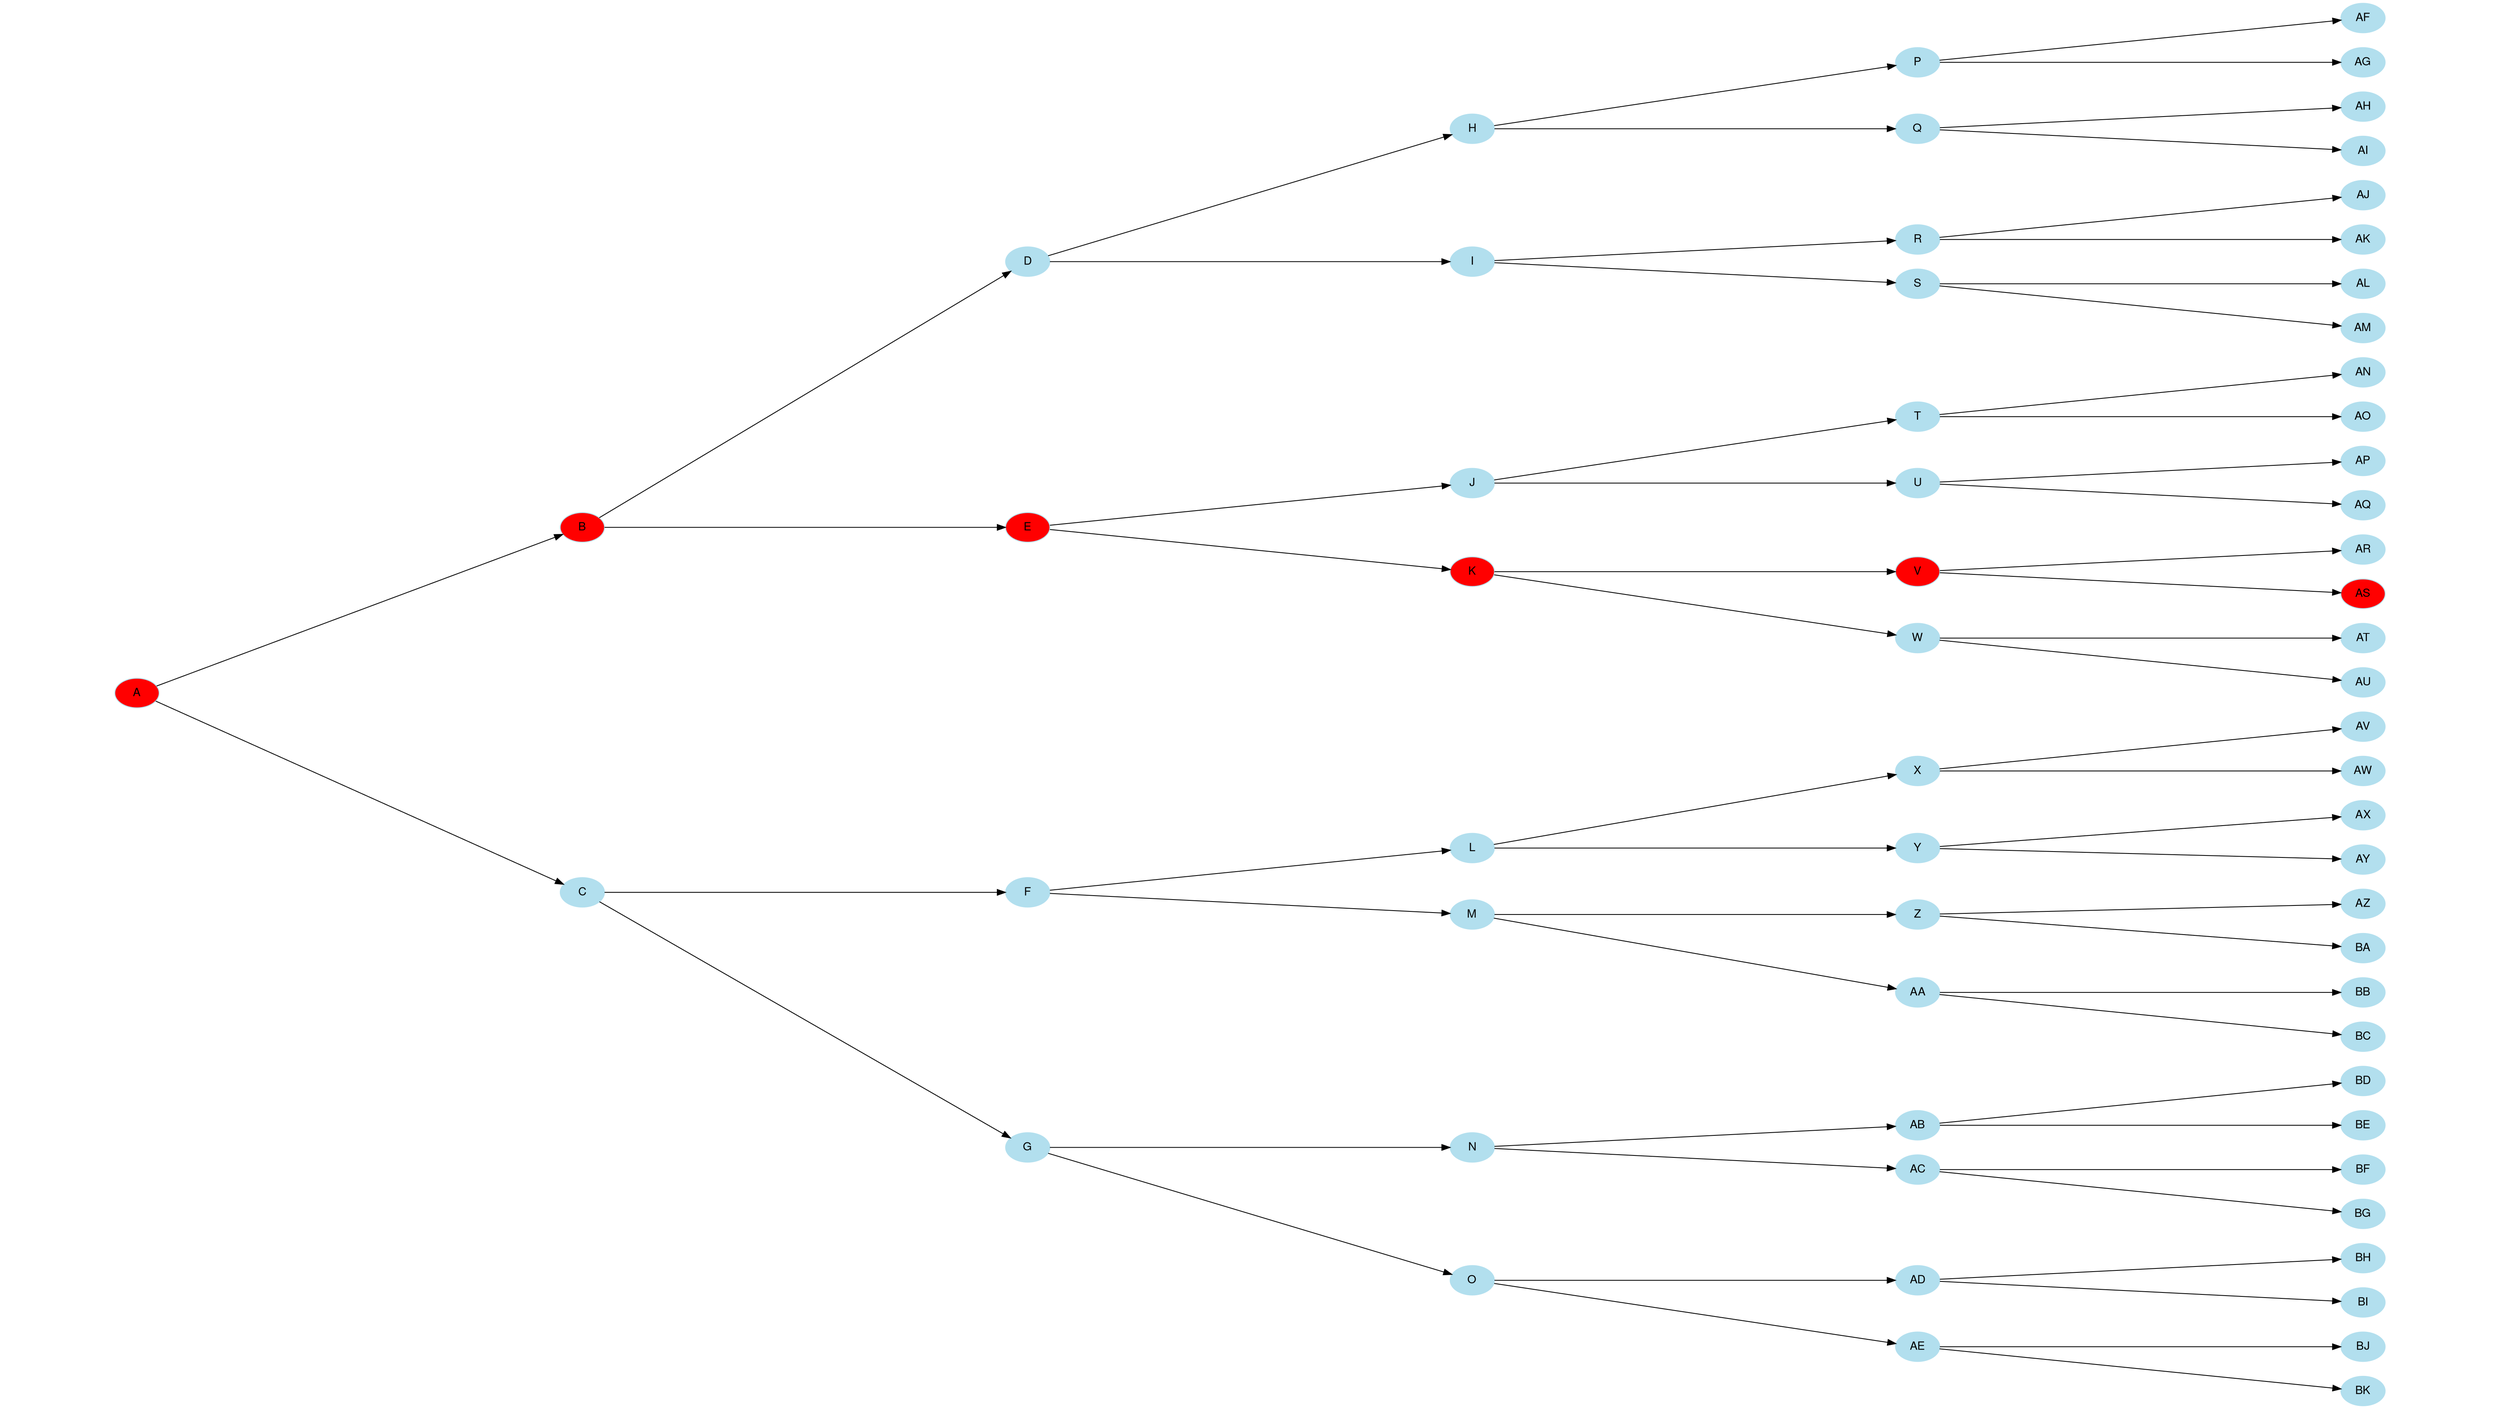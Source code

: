 digraph unix {
    fontname="Helvetica,Arial,sans-serif"
    node [fontname="Helvetica,Arial,sans-serif"]
    edge [fontname="Helvetica,Arial,sans-serif"]
    node [color=lightblue2, style=filled];
    rankdir="LR";
    ratio=0.5625;
    splines=true;
    A[fillcolor=red];
    A -> {B C};
    B[fillcolor=red];
    B -> {D E};
    C -> {F G};
    D -> {H I};
    E[fillcolor=red];
    E -> {J K};
    F -> {L M};
    G -> {N O};
    H -> {P Q};
    I -> {R S};
    J -> {T U};
    K[fillcolor=red];
    K -> {V W};
    L -> {X Y};
    M -> {Z AA};
    N -> {AB AC};
    O -> {AD AE};
    P -> {AF AG};
    Q -> {AH AI};
    R -> {AJ AK};
    S -> {AL AM};
    T -> {AN AO};
    U -> {AP AQ};
    V[fillcolor=red];
    V -> {AR AS};
    W -> {AT AU};
    X -> {AV AW};
    Y -> {AX AY};
    Z -> {AZ BA};
    AA -> {BB BC};
    AB -> {BD BE};
    AC -> {BF BG};
    AD -> {BH BI};
    AE -> {BJ BK};
    // AF -> {BL BM};
    // AG -> {BN BO};
    // AH -> {BP BQ};
    // AI -> {BR BS};
    // AJ -> {BT BU};
    // AK -> {BV BW};
    // AL -> {BX BY};
    // AM -> {BZ CA};
    // AN -> {CB CD};
    // AO -> {CE CF};
    // AP -> {CG CH};
    // AQ -> {CI CJ};
    // AR -> {CK CL};
    AS[fillcolor=red];
    // AS -> {CM CN};
    // AT -> {CO CP};
    // AU -> {CQ CR};
    // AV -> {CS CT};
    // AW -> {CU CV};
    // AX -> {CW CX};
    // AY -> {CY CZ};
    // AZ -> {DA DB};
    // BA -> {DC DE};
    // BB -> {DF DG};
    // BC -> {DH DI};
    // BD -> {DJ DK};
    // BE -> {DL DM};
    // BF -> {DN DO};
    // BG -> {DP DQ};
    // BH -> {DR DS};
    // BI -> {DT DU};
    // BJ -> {DV DW};
    // BK -> {DX DY};
    // CM[fillcolor=red];
}
